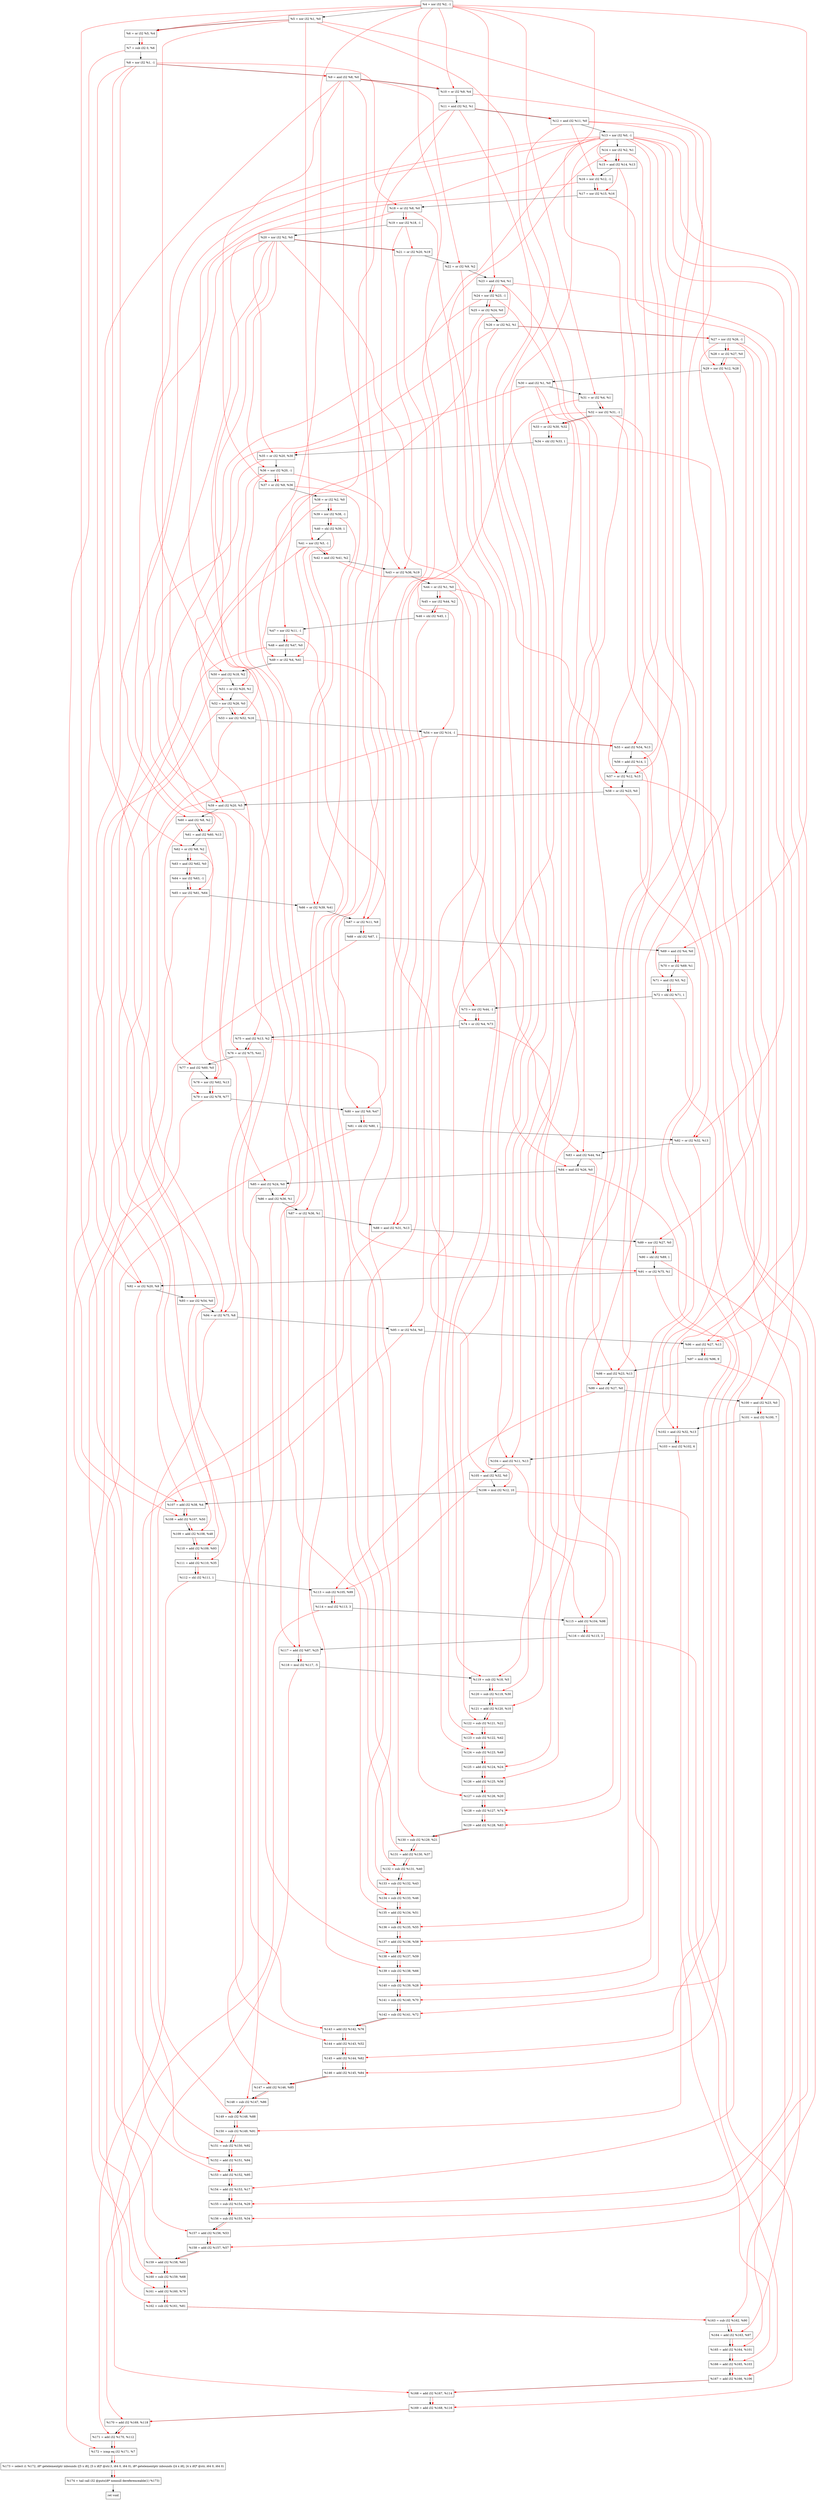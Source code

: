 digraph "DFG for'crackme' function" {
	Node0x1858810[shape=record, label="  %4 = xor i32 %2, -1"];
	Node0x18588d0[shape=record, label="  %5 = xor i32 %1, %0"];
	Node0x1858940[shape=record, label="  %6 = or i32 %5, %4"];
	Node0x18589b0[shape=record, label="  %7 = sub i32 0, %6"];
	Node0x1858a20[shape=record, label="  %8 = xor i32 %1, -1"];
	Node0x1858a90[shape=record, label="  %9 = and i32 %8, %0"];
	Node0x1858b00[shape=record, label="  %10 = or i32 %9, %4"];
	Node0x1858b70[shape=record, label="  %11 = and i32 %2, %1"];
	Node0x1858be0[shape=record, label="  %12 = and i32 %11, %0"];
	Node0x1858c50[shape=record, label="  %13 = xor i32 %0, -1"];
	Node0x1858cc0[shape=record, label="  %14 = xor i32 %2, %1"];
	Node0x1858d30[shape=record, label="  %15 = and i32 %14, %13"];
	Node0x1858da0[shape=record, label="  %16 = xor i32 %12, -1"];
	Node0x1858e10[shape=record, label="  %17 = xor i32 %15, %16"];
	Node0x1858e80[shape=record, label="  %18 = or i32 %8, %0"];
	Node0x1858ef0[shape=record, label="  %19 = xor i32 %18, -1"];
	Node0x1858f60[shape=record, label="  %20 = xor i32 %2, %0"];
	Node0x1858fd0[shape=record, label="  %21 = or i32 %20, %19"];
	Node0x1859040[shape=record, label="  %22 = or i32 %9, %2"];
	Node0x18590b0[shape=record, label="  %23 = and i32 %4, %1"];
	Node0x1859120[shape=record, label="  %24 = xor i32 %23, -1"];
	Node0x1859190[shape=record, label="  %25 = or i32 %24, %0"];
	Node0x1859200[shape=record, label="  %26 = or i32 %2, %1"];
	Node0x1859270[shape=record, label="  %27 = xor i32 %26, -1"];
	Node0x18592e0[shape=record, label="  %28 = or i32 %27, %0"];
	Node0x1859350[shape=record, label="  %29 = xor i32 %12, %28"];
	Node0x18593c0[shape=record, label="  %30 = and i32 %1, %0"];
	Node0x1859430[shape=record, label="  %31 = or i32 %4, %1"];
	Node0x18594a0[shape=record, label="  %32 = xor i32 %31, -1"];
	Node0x1859720[shape=record, label="  %33 = or i32 %30, %32"];
	Node0x18597c0[shape=record, label="  %34 = shl i32 %33, 1"];
	Node0x1859830[shape=record, label="  %35 = or i32 %20, %30"];
	Node0x18598a0[shape=record, label="  %36 = xor i32 %20, -1"];
	Node0x1859910[shape=record, label="  %37 = or i32 %9, %36"];
	Node0x1859980[shape=record, label="  %38 = or i32 %2, %0"];
	Node0x18599f0[shape=record, label="  %39 = xor i32 %38, -1"];
	Node0x1859a60[shape=record, label="  %40 = shl i32 %39, 1"];
	Node0x1859ad0[shape=record, label="  %41 = xor i32 %5, -1"];
	Node0x1859b40[shape=record, label="  %42 = and i32 %41, %2"];
	Node0x1859bb0[shape=record, label="  %43 = or i32 %36, %19"];
	Node0x1859c20[shape=record, label="  %44 = or i32 %1, %0"];
	Node0x1859c90[shape=record, label="  %45 = xor i32 %44, %2"];
	Node0x1859d00[shape=record, label="  %46 = shl i32 %45, 1"];
	Node0x1859d70[shape=record, label="  %47 = xor i32 %11, -1"];
	Node0x1859de0[shape=record, label="  %48 = and i32 %47, %0"];
	Node0x1859e50[shape=record, label="  %49 = or i32 %4, %41"];
	Node0x1859ec0[shape=record, label="  %50 = and i32 %18, %2"];
	Node0x1859f30[shape=record, label="  %51 = or i32 %20, %1"];
	Node0x1859fa0[shape=record, label="  %52 = xor i32 %26, %0"];
	Node0x185a010[shape=record, label="  %53 = xor i32 %52, %16"];
	Node0x185a080[shape=record, label="  %54 = xor i32 %14, -1"];
	Node0x185a0f0[shape=record, label="  %55 = and i32 %54, %13"];
	Node0x185a160[shape=record, label="  %56 = add i32 %14, 1"];
	Node0x185a1d0[shape=record, label="  %57 = or i32 %12, %15"];
	Node0x185a240[shape=record, label="  %58 = or i32 %23, %0"];
	Node0x185a2b0[shape=record, label="  %59 = and i32 %20, %5"];
	Node0x185a320[shape=record, label="  %60 = and i32 %8, %2"];
	Node0x185a390[shape=record, label="  %61 = and i32 %60, %13"];
	Node0x185a400[shape=record, label="  %62 = or i32 %8, %2"];
	Node0x185a470[shape=record, label="  %63 = and i32 %62, %0"];
	Node0x185a4e0[shape=record, label="  %64 = xor i32 %63, -1"];
	Node0x185a960[shape=record, label="  %65 = xor i32 %61, %64"];
	Node0x185a9d0[shape=record, label="  %66 = or i32 %39, %41"];
	Node0x185aa40[shape=record, label="  %67 = or i32 %11, %9"];
	Node0x185aab0[shape=record, label="  %68 = shl i32 %67, 1"];
	Node0x185ab20[shape=record, label="  %69 = and i32 %4, %0"];
	Node0x185ab90[shape=record, label="  %70 = or i32 %69, %1"];
	Node0x185ac00[shape=record, label="  %71 = and i32 %5, %2"];
	Node0x185ac70[shape=record, label="  %72 = shl i32 %71, 1"];
	Node0x185ace0[shape=record, label="  %73 = xor i32 %44, -1"];
	Node0x185ad50[shape=record, label="  %74 = or i32 %4, %73"];
	Node0x185adc0[shape=record, label="  %75 = and i32 %13, %2"];
	Node0x185ae30[shape=record, label="  %76 = or i32 %75, %41"];
	Node0x185aea0[shape=record, label="  %77 = and i32 %60, %0"];
	Node0x185af10[shape=record, label="  %78 = xor i32 %62, %13"];
	Node0x185af80[shape=record, label="  %79 = xor i32 %78, %77"];
	Node0x185aff0[shape=record, label="  %80 = xor i32 %9, %47"];
	Node0x185b060[shape=record, label="  %81 = shl i32 %80, 1"];
	Node0x185b0d0[shape=record, label="  %82 = or i32 %32, %13"];
	Node0x185b140[shape=record, label="  %83 = and i32 %44, %4"];
	Node0x185b1b0[shape=record, label="  %84 = and i32 %26, %0"];
	Node0x185b220[shape=record, label="  %85 = and i32 %24, %0"];
	Node0x185b290[shape=record, label="  %86 = and i32 %36, %1"];
	Node0x185b300[shape=record, label="  %87 = or i32 %36, %1"];
	Node0x185b370[shape=record, label="  %88 = and i32 %31, %13"];
	Node0x185b3e0[shape=record, label="  %89 = xor i32 %27, %0"];
	Node0x185b450[shape=record, label="  %90 = shl i32 %89, 1"];
	Node0x185b4c0[shape=record, label="  %91 = or i32 %75, %1"];
	Node0x185b530[shape=record, label="  %92 = or i32 %20, %9"];
	Node0x185b5a0[shape=record, label="  %93 = xor i32 %54, %0"];
	Node0x185b610[shape=record, label="  %94 = or i32 %75, %8"];
	Node0x185b680[shape=record, label="  %95 = or i32 %54, %0"];
	Node0x185b6f0[shape=record, label="  %96 = and i32 %27, %13"];
	Node0x185b790[shape=record, label="  %97 = mul i32 %96, 9"];
	Node0x185b800[shape=record, label="  %98 = and i32 %23, %13"];
	Node0x185b870[shape=record, label="  %99 = and i32 %27, %0"];
	Node0x185b8e0[shape=record, label="  %100 = and i32 %23, %0"];
	Node0x185b980[shape=record, label="  %101 = mul i32 %100, 7"];
	Node0x185b9f0[shape=record, label="  %102 = and i32 %32, %13"];
	Node0x185ba90[shape=record, label="  %103 = mul i32 %102, 6"];
	Node0x185bb00[shape=record, label="  %104 = and i32 %11, %13"];
	Node0x185bb70[shape=record, label="  %105 = and i32 %32, %0"];
	Node0x185bc10[shape=record, label="  %106 = mul i32 %12, 10"];
	Node0x185bc80[shape=record, label="  %107 = add i32 %38, %4"];
	Node0x185bcf0[shape=record, label="  %108 = add i32 %107, %50"];
	Node0x185bd60[shape=record, label="  %109 = add i32 %108, %48"];
	Node0x185bdd0[shape=record, label="  %110 = add i32 %109, %93"];
	Node0x185be40[shape=record, label="  %111 = add i32 %110, %35"];
	Node0x185beb0[shape=record, label="  %112 = shl i32 %111, 1"];
	Node0x185bf20[shape=record, label="  %113 = sub i32 %105, %99"];
	Node0x185bfc0[shape=record, label="  %114 = mul i32 %113, 3"];
	Node0x185c030[shape=record, label="  %115 = add i32 %104, %98"];
	Node0x185c0a0[shape=record, label="  %116 = shl i32 %115, 3"];
	Node0x185c110[shape=record, label="  %117 = add i32 %87, %25"];
	Node0x185c1b0[shape=record, label="  %118 = mul i32 %117, -5"];
	Node0x185c220[shape=record, label="  %119 = sub i32 %18, %5"];
	Node0x185c290[shape=record, label="  %120 = sub i32 %119, %30"];
	Node0x185c300[shape=record, label="  %121 = add i32 %120, %10"];
	Node0x185c370[shape=record, label="  %122 = sub i32 %121, %22"];
	Node0x185c3e0[shape=record, label="  %123 = sub i32 %122, %42"];
	Node0x185c450[shape=record, label="  %124 = sub i32 %123, %49"];
	Node0x185c4c0[shape=record, label="  %125 = add i32 %124, %24"];
	Node0x185c530[shape=record, label="  %126 = add i32 %125, %56"];
	Node0x185c5a0[shape=record, label="  %127 = sub i32 %126, %20"];
	Node0x185c610[shape=record, label="  %128 = sub i32 %127, %74"];
	Node0x185ce90[shape=record, label="  %129 = add i32 %128, %83"];
	Node0x185cf00[shape=record, label="  %130 = sub i32 %129, %21"];
	Node0x185cf70[shape=record, label="  %131 = add i32 %130, %37"];
	Node0x185cfe0[shape=record, label="  %132 = sub i32 %131, %40"];
	Node0x185d050[shape=record, label="  %133 = sub i32 %132, %43"];
	Node0x185d0c0[shape=record, label="  %134 = sub i32 %133, %46"];
	Node0x185d130[shape=record, label="  %135 = add i32 %134, %51"];
	Node0x185d1a0[shape=record, label="  %136 = sub i32 %135, %55"];
	Node0x185d210[shape=record, label="  %137 = add i32 %136, %58"];
	Node0x185d280[shape=record, label="  %138 = add i32 %137, %59"];
	Node0x185d2f0[shape=record, label="  %139 = sub i32 %138, %66"];
	Node0x185d360[shape=record, label="  %140 = sub i32 %139, %28"];
	Node0x185d3d0[shape=record, label="  %141 = sub i32 %140, %70"];
	Node0x185d440[shape=record, label="  %142 = sub i32 %141, %72"];
	Node0x185d4b0[shape=record, label="  %143 = add i32 %142, %76"];
	Node0x185d520[shape=record, label="  %144 = add i32 %143, %52"];
	Node0x185d590[shape=record, label="  %145 = add i32 %144, %82"];
	Node0x185d600[shape=record, label="  %146 = add i32 %145, %84"];
	Node0x185d670[shape=record, label="  %147 = add i32 %146, %85"];
	Node0x185d6e0[shape=record, label="  %148 = sub i32 %147, %86"];
	Node0x185d750[shape=record, label="  %149 = sub i32 %148, %88"];
	Node0x185d7c0[shape=record, label="  %150 = sub i32 %149, %91"];
	Node0x185d830[shape=record, label="  %151 = sub i32 %150, %92"];
	Node0x185d8a0[shape=record, label="  %152 = add i32 %151, %94"];
	Node0x185d910[shape=record, label="  %153 = add i32 %152, %95"];
	Node0x185d980[shape=record, label="  %154 = add i32 %153, %17"];
	Node0x185d9f0[shape=record, label="  %155 = sub i32 %154, %29"];
	Node0x185da60[shape=record, label="  %156 = sub i32 %155, %34"];
	Node0x185dad0[shape=record, label="  %157 = add i32 %156, %53"];
	Node0x185db40[shape=record, label="  %158 = add i32 %157, %57"];
	Node0x185dbb0[shape=record, label="  %159 = add i32 %158, %65"];
	Node0x185dc20[shape=record, label="  %160 = sub i32 %159, %68"];
	Node0x185dc90[shape=record, label="  %161 = add i32 %160, %79"];
	Node0x185dd00[shape=record, label="  %162 = sub i32 %161, %81"];
	Node0x185dd70[shape=record, label="  %163 = sub i32 %162, %90"];
	Node0x185dde0[shape=record, label="  %164 = add i32 %163, %97"];
	Node0x185de50[shape=record, label="  %165 = add i32 %164, %101"];
	Node0x185dec0[shape=record, label="  %166 = add i32 %165, %103"];
	Node0x185df30[shape=record, label="  %167 = add i32 %166, %106"];
	Node0x185dfa0[shape=record, label="  %168 = add i32 %167, %114"];
	Node0x185e010[shape=record, label="  %169 = add i32 %168, %116"];
	Node0x185e080[shape=record, label="  %170 = add i32 %169, %118"];
	Node0x185e0f0[shape=record, label="  %171 = add i32 %170, %112"];
	Node0x185e160[shape=record, label="  %172 = icmp eq i32 %171, %7"];
	Node0x17f8268[shape=record, label="  %173 = select i1 %172, i8* getelementptr inbounds ([5 x i8], [5 x i8]* @str.3, i64 0, i64 0), i8* getelementptr inbounds ([4 x i8], [4 x i8]* @str, i64 0, i64 0)"];
	Node0x185e3f0[shape=record, label="  %174 = tail call i32 @puts(i8* nonnull dereferenceable(1) %173)"];
	Node0x185e440[shape=record, label="  ret void"];
	Node0x1858810 -> Node0x18588d0;
	Node0x18588d0 -> Node0x1858940;
	Node0x1858940 -> Node0x18589b0;
	Node0x18589b0 -> Node0x1858a20;
	Node0x1858a20 -> Node0x1858a90;
	Node0x1858a90 -> Node0x1858b00;
	Node0x1858b00 -> Node0x1858b70;
	Node0x1858b70 -> Node0x1858be0;
	Node0x1858be0 -> Node0x1858c50;
	Node0x1858c50 -> Node0x1858cc0;
	Node0x1858cc0 -> Node0x1858d30;
	Node0x1858d30 -> Node0x1858da0;
	Node0x1858da0 -> Node0x1858e10;
	Node0x1858e10 -> Node0x1858e80;
	Node0x1858e80 -> Node0x1858ef0;
	Node0x1858ef0 -> Node0x1858f60;
	Node0x1858f60 -> Node0x1858fd0;
	Node0x1858fd0 -> Node0x1859040;
	Node0x1859040 -> Node0x18590b0;
	Node0x18590b0 -> Node0x1859120;
	Node0x1859120 -> Node0x1859190;
	Node0x1859190 -> Node0x1859200;
	Node0x1859200 -> Node0x1859270;
	Node0x1859270 -> Node0x18592e0;
	Node0x18592e0 -> Node0x1859350;
	Node0x1859350 -> Node0x18593c0;
	Node0x18593c0 -> Node0x1859430;
	Node0x1859430 -> Node0x18594a0;
	Node0x18594a0 -> Node0x1859720;
	Node0x1859720 -> Node0x18597c0;
	Node0x18597c0 -> Node0x1859830;
	Node0x1859830 -> Node0x18598a0;
	Node0x18598a0 -> Node0x1859910;
	Node0x1859910 -> Node0x1859980;
	Node0x1859980 -> Node0x18599f0;
	Node0x18599f0 -> Node0x1859a60;
	Node0x1859a60 -> Node0x1859ad0;
	Node0x1859ad0 -> Node0x1859b40;
	Node0x1859b40 -> Node0x1859bb0;
	Node0x1859bb0 -> Node0x1859c20;
	Node0x1859c20 -> Node0x1859c90;
	Node0x1859c90 -> Node0x1859d00;
	Node0x1859d00 -> Node0x1859d70;
	Node0x1859d70 -> Node0x1859de0;
	Node0x1859de0 -> Node0x1859e50;
	Node0x1859e50 -> Node0x1859ec0;
	Node0x1859ec0 -> Node0x1859f30;
	Node0x1859f30 -> Node0x1859fa0;
	Node0x1859fa0 -> Node0x185a010;
	Node0x185a010 -> Node0x185a080;
	Node0x185a080 -> Node0x185a0f0;
	Node0x185a0f0 -> Node0x185a160;
	Node0x185a160 -> Node0x185a1d0;
	Node0x185a1d0 -> Node0x185a240;
	Node0x185a240 -> Node0x185a2b0;
	Node0x185a2b0 -> Node0x185a320;
	Node0x185a320 -> Node0x185a390;
	Node0x185a390 -> Node0x185a400;
	Node0x185a400 -> Node0x185a470;
	Node0x185a470 -> Node0x185a4e0;
	Node0x185a4e0 -> Node0x185a960;
	Node0x185a960 -> Node0x185a9d0;
	Node0x185a9d0 -> Node0x185aa40;
	Node0x185aa40 -> Node0x185aab0;
	Node0x185aab0 -> Node0x185ab20;
	Node0x185ab20 -> Node0x185ab90;
	Node0x185ab90 -> Node0x185ac00;
	Node0x185ac00 -> Node0x185ac70;
	Node0x185ac70 -> Node0x185ace0;
	Node0x185ace0 -> Node0x185ad50;
	Node0x185ad50 -> Node0x185adc0;
	Node0x185adc0 -> Node0x185ae30;
	Node0x185ae30 -> Node0x185aea0;
	Node0x185aea0 -> Node0x185af10;
	Node0x185af10 -> Node0x185af80;
	Node0x185af80 -> Node0x185aff0;
	Node0x185aff0 -> Node0x185b060;
	Node0x185b060 -> Node0x185b0d0;
	Node0x185b0d0 -> Node0x185b140;
	Node0x185b140 -> Node0x185b1b0;
	Node0x185b1b0 -> Node0x185b220;
	Node0x185b220 -> Node0x185b290;
	Node0x185b290 -> Node0x185b300;
	Node0x185b300 -> Node0x185b370;
	Node0x185b370 -> Node0x185b3e0;
	Node0x185b3e0 -> Node0x185b450;
	Node0x185b450 -> Node0x185b4c0;
	Node0x185b4c0 -> Node0x185b530;
	Node0x185b530 -> Node0x185b5a0;
	Node0x185b5a0 -> Node0x185b610;
	Node0x185b610 -> Node0x185b680;
	Node0x185b680 -> Node0x185b6f0;
	Node0x185b6f0 -> Node0x185b790;
	Node0x185b790 -> Node0x185b800;
	Node0x185b800 -> Node0x185b870;
	Node0x185b870 -> Node0x185b8e0;
	Node0x185b8e0 -> Node0x185b980;
	Node0x185b980 -> Node0x185b9f0;
	Node0x185b9f0 -> Node0x185ba90;
	Node0x185ba90 -> Node0x185bb00;
	Node0x185bb00 -> Node0x185bb70;
	Node0x185bb70 -> Node0x185bc10;
	Node0x185bc10 -> Node0x185bc80;
	Node0x185bc80 -> Node0x185bcf0;
	Node0x185bcf0 -> Node0x185bd60;
	Node0x185bd60 -> Node0x185bdd0;
	Node0x185bdd0 -> Node0x185be40;
	Node0x185be40 -> Node0x185beb0;
	Node0x185beb0 -> Node0x185bf20;
	Node0x185bf20 -> Node0x185bfc0;
	Node0x185bfc0 -> Node0x185c030;
	Node0x185c030 -> Node0x185c0a0;
	Node0x185c0a0 -> Node0x185c110;
	Node0x185c110 -> Node0x185c1b0;
	Node0x185c1b0 -> Node0x185c220;
	Node0x185c220 -> Node0x185c290;
	Node0x185c290 -> Node0x185c300;
	Node0x185c300 -> Node0x185c370;
	Node0x185c370 -> Node0x185c3e0;
	Node0x185c3e0 -> Node0x185c450;
	Node0x185c450 -> Node0x185c4c0;
	Node0x185c4c0 -> Node0x185c530;
	Node0x185c530 -> Node0x185c5a0;
	Node0x185c5a0 -> Node0x185c610;
	Node0x185c610 -> Node0x185ce90;
	Node0x185ce90 -> Node0x185cf00;
	Node0x185cf00 -> Node0x185cf70;
	Node0x185cf70 -> Node0x185cfe0;
	Node0x185cfe0 -> Node0x185d050;
	Node0x185d050 -> Node0x185d0c0;
	Node0x185d0c0 -> Node0x185d130;
	Node0x185d130 -> Node0x185d1a0;
	Node0x185d1a0 -> Node0x185d210;
	Node0x185d210 -> Node0x185d280;
	Node0x185d280 -> Node0x185d2f0;
	Node0x185d2f0 -> Node0x185d360;
	Node0x185d360 -> Node0x185d3d0;
	Node0x185d3d0 -> Node0x185d440;
	Node0x185d440 -> Node0x185d4b0;
	Node0x185d4b0 -> Node0x185d520;
	Node0x185d520 -> Node0x185d590;
	Node0x185d590 -> Node0x185d600;
	Node0x185d600 -> Node0x185d670;
	Node0x185d670 -> Node0x185d6e0;
	Node0x185d6e0 -> Node0x185d750;
	Node0x185d750 -> Node0x185d7c0;
	Node0x185d7c0 -> Node0x185d830;
	Node0x185d830 -> Node0x185d8a0;
	Node0x185d8a0 -> Node0x185d910;
	Node0x185d910 -> Node0x185d980;
	Node0x185d980 -> Node0x185d9f0;
	Node0x185d9f0 -> Node0x185da60;
	Node0x185da60 -> Node0x185dad0;
	Node0x185dad0 -> Node0x185db40;
	Node0x185db40 -> Node0x185dbb0;
	Node0x185dbb0 -> Node0x185dc20;
	Node0x185dc20 -> Node0x185dc90;
	Node0x185dc90 -> Node0x185dd00;
	Node0x185dd00 -> Node0x185dd70;
	Node0x185dd70 -> Node0x185dde0;
	Node0x185dde0 -> Node0x185de50;
	Node0x185de50 -> Node0x185dec0;
	Node0x185dec0 -> Node0x185df30;
	Node0x185df30 -> Node0x185dfa0;
	Node0x185dfa0 -> Node0x185e010;
	Node0x185e010 -> Node0x185e080;
	Node0x185e080 -> Node0x185e0f0;
	Node0x185e0f0 -> Node0x185e160;
	Node0x185e160 -> Node0x17f8268;
	Node0x17f8268 -> Node0x185e3f0;
	Node0x185e3f0 -> Node0x185e440;
edge [color=red]
	Node0x18588d0 -> Node0x1858940;
	Node0x1858810 -> Node0x1858940;
	Node0x1858940 -> Node0x18589b0;
	Node0x1858a20 -> Node0x1858a90;
	Node0x1858a90 -> Node0x1858b00;
	Node0x1858810 -> Node0x1858b00;
	Node0x1858b70 -> Node0x1858be0;
	Node0x1858cc0 -> Node0x1858d30;
	Node0x1858c50 -> Node0x1858d30;
	Node0x1858be0 -> Node0x1858da0;
	Node0x1858d30 -> Node0x1858e10;
	Node0x1858da0 -> Node0x1858e10;
	Node0x1858a20 -> Node0x1858e80;
	Node0x1858e80 -> Node0x1858ef0;
	Node0x1858f60 -> Node0x1858fd0;
	Node0x1858ef0 -> Node0x1858fd0;
	Node0x1858a90 -> Node0x1859040;
	Node0x1858810 -> Node0x18590b0;
	Node0x18590b0 -> Node0x1859120;
	Node0x1859120 -> Node0x1859190;
	Node0x1859200 -> Node0x1859270;
	Node0x1859270 -> Node0x18592e0;
	Node0x1858be0 -> Node0x1859350;
	Node0x18592e0 -> Node0x1859350;
	Node0x1858810 -> Node0x1859430;
	Node0x1859430 -> Node0x18594a0;
	Node0x18593c0 -> Node0x1859720;
	Node0x18594a0 -> Node0x1859720;
	Node0x1859720 -> Node0x18597c0;
	Node0x1858f60 -> Node0x1859830;
	Node0x18593c0 -> Node0x1859830;
	Node0x1858f60 -> Node0x18598a0;
	Node0x1858a90 -> Node0x1859910;
	Node0x18598a0 -> Node0x1859910;
	Node0x1859980 -> Node0x18599f0;
	Node0x18599f0 -> Node0x1859a60;
	Node0x18588d0 -> Node0x1859ad0;
	Node0x1859ad0 -> Node0x1859b40;
	Node0x18598a0 -> Node0x1859bb0;
	Node0x1858ef0 -> Node0x1859bb0;
	Node0x1859c20 -> Node0x1859c90;
	Node0x1859c90 -> Node0x1859d00;
	Node0x1858b70 -> Node0x1859d70;
	Node0x1859d70 -> Node0x1859de0;
	Node0x1858810 -> Node0x1859e50;
	Node0x1859ad0 -> Node0x1859e50;
	Node0x1858e80 -> Node0x1859ec0;
	Node0x1858f60 -> Node0x1859f30;
	Node0x1859200 -> Node0x1859fa0;
	Node0x1859fa0 -> Node0x185a010;
	Node0x1858da0 -> Node0x185a010;
	Node0x1858cc0 -> Node0x185a080;
	Node0x185a080 -> Node0x185a0f0;
	Node0x1858c50 -> Node0x185a0f0;
	Node0x1858cc0 -> Node0x185a160;
	Node0x1858be0 -> Node0x185a1d0;
	Node0x1858d30 -> Node0x185a1d0;
	Node0x18590b0 -> Node0x185a240;
	Node0x1858f60 -> Node0x185a2b0;
	Node0x18588d0 -> Node0x185a2b0;
	Node0x1858a20 -> Node0x185a320;
	Node0x185a320 -> Node0x185a390;
	Node0x1858c50 -> Node0x185a390;
	Node0x1858a20 -> Node0x185a400;
	Node0x185a400 -> Node0x185a470;
	Node0x185a470 -> Node0x185a4e0;
	Node0x185a390 -> Node0x185a960;
	Node0x185a4e0 -> Node0x185a960;
	Node0x18599f0 -> Node0x185a9d0;
	Node0x1859ad0 -> Node0x185a9d0;
	Node0x1858b70 -> Node0x185aa40;
	Node0x1858a90 -> Node0x185aa40;
	Node0x185aa40 -> Node0x185aab0;
	Node0x1858810 -> Node0x185ab20;
	Node0x185ab20 -> Node0x185ab90;
	Node0x18588d0 -> Node0x185ac00;
	Node0x185ac00 -> Node0x185ac70;
	Node0x1859c20 -> Node0x185ace0;
	Node0x1858810 -> Node0x185ad50;
	Node0x185ace0 -> Node0x185ad50;
	Node0x1858c50 -> Node0x185adc0;
	Node0x185adc0 -> Node0x185ae30;
	Node0x1859ad0 -> Node0x185ae30;
	Node0x185a320 -> Node0x185aea0;
	Node0x185a400 -> Node0x185af10;
	Node0x1858c50 -> Node0x185af10;
	Node0x185af10 -> Node0x185af80;
	Node0x185aea0 -> Node0x185af80;
	Node0x1858a90 -> Node0x185aff0;
	Node0x1859d70 -> Node0x185aff0;
	Node0x185aff0 -> Node0x185b060;
	Node0x18594a0 -> Node0x185b0d0;
	Node0x1858c50 -> Node0x185b0d0;
	Node0x1859c20 -> Node0x185b140;
	Node0x1858810 -> Node0x185b140;
	Node0x1859200 -> Node0x185b1b0;
	Node0x1859120 -> Node0x185b220;
	Node0x18598a0 -> Node0x185b290;
	Node0x18598a0 -> Node0x185b300;
	Node0x1859430 -> Node0x185b370;
	Node0x1858c50 -> Node0x185b370;
	Node0x1859270 -> Node0x185b3e0;
	Node0x185b3e0 -> Node0x185b450;
	Node0x185adc0 -> Node0x185b4c0;
	Node0x1858f60 -> Node0x185b530;
	Node0x1858a90 -> Node0x185b530;
	Node0x185a080 -> Node0x185b5a0;
	Node0x185adc0 -> Node0x185b610;
	Node0x1858a20 -> Node0x185b610;
	Node0x185a080 -> Node0x185b680;
	Node0x1859270 -> Node0x185b6f0;
	Node0x1858c50 -> Node0x185b6f0;
	Node0x185b6f0 -> Node0x185b790;
	Node0x18590b0 -> Node0x185b800;
	Node0x1858c50 -> Node0x185b800;
	Node0x1859270 -> Node0x185b870;
	Node0x18590b0 -> Node0x185b8e0;
	Node0x185b8e0 -> Node0x185b980;
	Node0x18594a0 -> Node0x185b9f0;
	Node0x1858c50 -> Node0x185b9f0;
	Node0x185b9f0 -> Node0x185ba90;
	Node0x1858b70 -> Node0x185bb00;
	Node0x1858c50 -> Node0x185bb00;
	Node0x18594a0 -> Node0x185bb70;
	Node0x1858be0 -> Node0x185bc10;
	Node0x1859980 -> Node0x185bc80;
	Node0x1858810 -> Node0x185bc80;
	Node0x185bc80 -> Node0x185bcf0;
	Node0x1859ec0 -> Node0x185bcf0;
	Node0x185bcf0 -> Node0x185bd60;
	Node0x1859de0 -> Node0x185bd60;
	Node0x185bd60 -> Node0x185bdd0;
	Node0x185b5a0 -> Node0x185bdd0;
	Node0x185bdd0 -> Node0x185be40;
	Node0x1859830 -> Node0x185be40;
	Node0x185be40 -> Node0x185beb0;
	Node0x185bb70 -> Node0x185bf20;
	Node0x185b870 -> Node0x185bf20;
	Node0x185bf20 -> Node0x185bfc0;
	Node0x185bb00 -> Node0x185c030;
	Node0x185b800 -> Node0x185c030;
	Node0x185c030 -> Node0x185c0a0;
	Node0x185b300 -> Node0x185c110;
	Node0x1859190 -> Node0x185c110;
	Node0x185c110 -> Node0x185c1b0;
	Node0x1858e80 -> Node0x185c220;
	Node0x18588d0 -> Node0x185c220;
	Node0x185c220 -> Node0x185c290;
	Node0x18593c0 -> Node0x185c290;
	Node0x185c290 -> Node0x185c300;
	Node0x1858b00 -> Node0x185c300;
	Node0x185c300 -> Node0x185c370;
	Node0x1859040 -> Node0x185c370;
	Node0x185c370 -> Node0x185c3e0;
	Node0x1859b40 -> Node0x185c3e0;
	Node0x185c3e0 -> Node0x185c450;
	Node0x1859e50 -> Node0x185c450;
	Node0x185c450 -> Node0x185c4c0;
	Node0x1859120 -> Node0x185c4c0;
	Node0x185c4c0 -> Node0x185c530;
	Node0x185a160 -> Node0x185c530;
	Node0x185c530 -> Node0x185c5a0;
	Node0x1858f60 -> Node0x185c5a0;
	Node0x185c5a0 -> Node0x185c610;
	Node0x185ad50 -> Node0x185c610;
	Node0x185c610 -> Node0x185ce90;
	Node0x185b140 -> Node0x185ce90;
	Node0x185ce90 -> Node0x185cf00;
	Node0x1858fd0 -> Node0x185cf00;
	Node0x185cf00 -> Node0x185cf70;
	Node0x1859910 -> Node0x185cf70;
	Node0x185cf70 -> Node0x185cfe0;
	Node0x1859a60 -> Node0x185cfe0;
	Node0x185cfe0 -> Node0x185d050;
	Node0x1859bb0 -> Node0x185d050;
	Node0x185d050 -> Node0x185d0c0;
	Node0x1859d00 -> Node0x185d0c0;
	Node0x185d0c0 -> Node0x185d130;
	Node0x1859f30 -> Node0x185d130;
	Node0x185d130 -> Node0x185d1a0;
	Node0x185a0f0 -> Node0x185d1a0;
	Node0x185d1a0 -> Node0x185d210;
	Node0x185a240 -> Node0x185d210;
	Node0x185d210 -> Node0x185d280;
	Node0x185a2b0 -> Node0x185d280;
	Node0x185d280 -> Node0x185d2f0;
	Node0x185a9d0 -> Node0x185d2f0;
	Node0x185d2f0 -> Node0x185d360;
	Node0x18592e0 -> Node0x185d360;
	Node0x185d360 -> Node0x185d3d0;
	Node0x185ab90 -> Node0x185d3d0;
	Node0x185d3d0 -> Node0x185d440;
	Node0x185ac70 -> Node0x185d440;
	Node0x185d440 -> Node0x185d4b0;
	Node0x185ae30 -> Node0x185d4b0;
	Node0x185d4b0 -> Node0x185d520;
	Node0x1859fa0 -> Node0x185d520;
	Node0x185d520 -> Node0x185d590;
	Node0x185b0d0 -> Node0x185d590;
	Node0x185d590 -> Node0x185d600;
	Node0x185b1b0 -> Node0x185d600;
	Node0x185d600 -> Node0x185d670;
	Node0x185b220 -> Node0x185d670;
	Node0x185d670 -> Node0x185d6e0;
	Node0x185b290 -> Node0x185d6e0;
	Node0x185d6e0 -> Node0x185d750;
	Node0x185b370 -> Node0x185d750;
	Node0x185d750 -> Node0x185d7c0;
	Node0x185b4c0 -> Node0x185d7c0;
	Node0x185d7c0 -> Node0x185d830;
	Node0x185b530 -> Node0x185d830;
	Node0x185d830 -> Node0x185d8a0;
	Node0x185b610 -> Node0x185d8a0;
	Node0x185d8a0 -> Node0x185d910;
	Node0x185b680 -> Node0x185d910;
	Node0x185d910 -> Node0x185d980;
	Node0x1858e10 -> Node0x185d980;
	Node0x185d980 -> Node0x185d9f0;
	Node0x1859350 -> Node0x185d9f0;
	Node0x185d9f0 -> Node0x185da60;
	Node0x18597c0 -> Node0x185da60;
	Node0x185da60 -> Node0x185dad0;
	Node0x185a010 -> Node0x185dad0;
	Node0x185dad0 -> Node0x185db40;
	Node0x185a1d0 -> Node0x185db40;
	Node0x185db40 -> Node0x185dbb0;
	Node0x185a960 -> Node0x185dbb0;
	Node0x185dbb0 -> Node0x185dc20;
	Node0x185aab0 -> Node0x185dc20;
	Node0x185dc20 -> Node0x185dc90;
	Node0x185af80 -> Node0x185dc90;
	Node0x185dc90 -> Node0x185dd00;
	Node0x185b060 -> Node0x185dd00;
	Node0x185dd00 -> Node0x185dd70;
	Node0x185b450 -> Node0x185dd70;
	Node0x185dd70 -> Node0x185dde0;
	Node0x185b790 -> Node0x185dde0;
	Node0x185dde0 -> Node0x185de50;
	Node0x185b980 -> Node0x185de50;
	Node0x185de50 -> Node0x185dec0;
	Node0x185ba90 -> Node0x185dec0;
	Node0x185dec0 -> Node0x185df30;
	Node0x185bc10 -> Node0x185df30;
	Node0x185df30 -> Node0x185dfa0;
	Node0x185bfc0 -> Node0x185dfa0;
	Node0x185dfa0 -> Node0x185e010;
	Node0x185c0a0 -> Node0x185e010;
	Node0x185e010 -> Node0x185e080;
	Node0x185c1b0 -> Node0x185e080;
	Node0x185e080 -> Node0x185e0f0;
	Node0x185beb0 -> Node0x185e0f0;
	Node0x185e0f0 -> Node0x185e160;
	Node0x18589b0 -> Node0x185e160;
	Node0x185e160 -> Node0x17f8268;
	Node0x17f8268 -> Node0x185e3f0;
}
